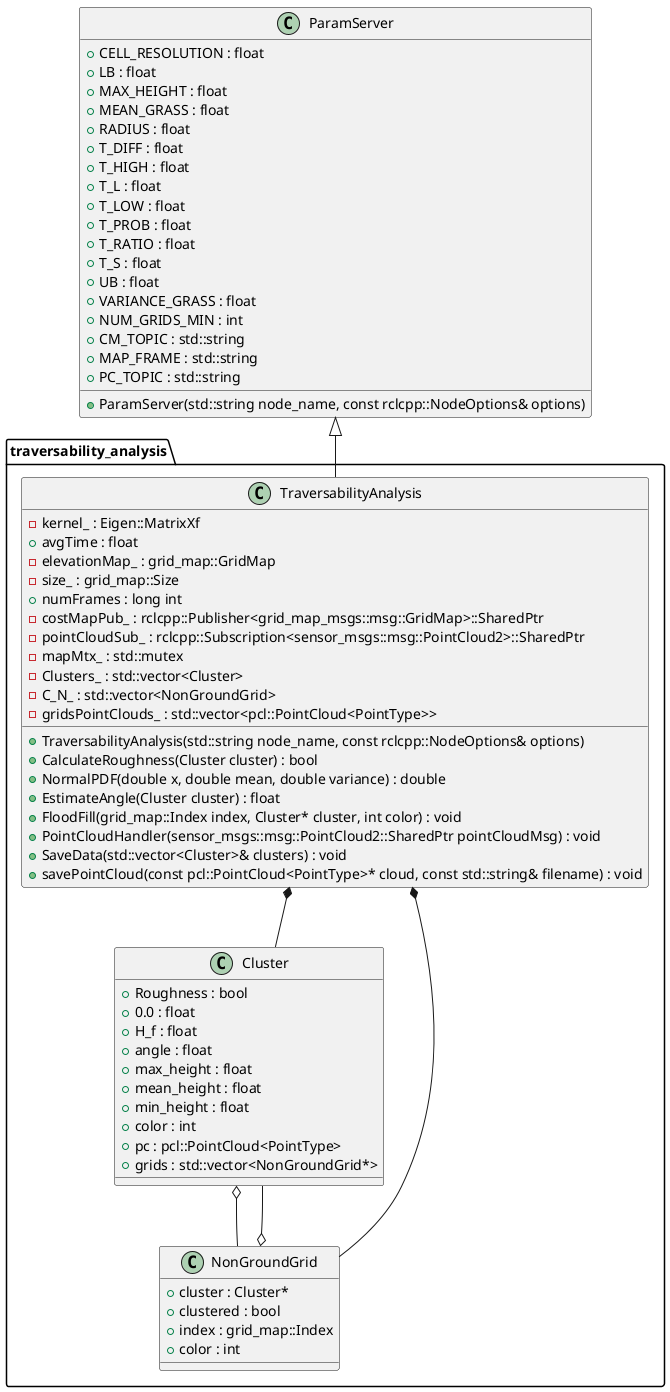 @startuml





/' Objects '/

class ParamServer {
	+ParamServer(std::string node_name, const rclcpp::NodeOptions& options)
	+CELL_RESOLUTION : float
	+LB : float
	+MAX_HEIGHT : float
	+MEAN_GRASS : float
	+RADIUS : float
	+T_DIFF : float
	+T_HIGH : float
	+T_L : float
	+T_LOW : float
	+T_PROB : float
	+T_RATIO : float
	+T_S : float
	+UB : float
	+VARIANCE_GRASS : float
	+NUM_GRIDS_MIN : int
	+CM_TOPIC : std::string
	+MAP_FRAME : std::string
	+PC_TOPIC : std::string
}


namespace traversability_analysis {
	class TraversabilityAnalysis {
		+TraversabilityAnalysis(std::string node_name, const rclcpp::NodeOptions& options)
		-kernel_ : Eigen::MatrixXf
		+CalculateRoughness(Cluster cluster) : bool
		+NormalPDF(double x, double mean, double variance) : double
		+EstimateAngle(Cluster cluster) : float
		+avgTime : float
		-elevationMap_ : grid_map::GridMap
		-size_ : grid_map::Size
		+numFrames : long int
		-costMapPub_ : rclcpp::Publisher<grid_map_msgs::msg::GridMap>::SharedPtr
		-pointCloudSub_ : rclcpp::Subscription<sensor_msgs::msg::PointCloud2>::SharedPtr
		-mapMtx_ : std::mutex
		-Clusters_ : std::vector<Cluster>
		-C_N_ : std::vector<NonGroundGrid>
		-gridsPointClouds_ : std::vector<pcl::PointCloud<PointType>>
		+FloodFill(grid_map::Index index, Cluster* cluster, int color) : void
		+PointCloudHandler(sensor_msgs::msg::PointCloud2::SharedPtr pointCloudMsg) : void
		+SaveData(std::vector<Cluster>& clusters) : void
		+savePointCloud(const pcl::PointCloud<PointType>* cloud, const std::string& filename) : void
	}

	class Cluster {
		+Roughness : bool
		+0.0 : float
		+H_f : float
		+angle : float
		+max_height : float
		+mean_height : float
		+min_height : float
		+color : int
		+pc : pcl::PointCloud<PointType>
		+grids : std::vector<NonGroundGrid*>
	}

	class NonGroundGrid {
		+cluster : Cluster*
		+clustered : bool
		+index : grid_map::Index
		+color : int
	}
}





/' Inheritance relationships '/

.ParamServer <|-- traversability_analysis.TraversabilityAnalysis





/' Aggregation relationships '/

traversability_analysis.Cluster o-- traversability_analysis.NonGroundGrid


traversability_analysis.NonGroundGrid o-- traversability_analysis.Cluster


traversability_analysis.TraversabilityAnalysis *-- traversability_analysis.Cluster


traversability_analysis.TraversabilityAnalysis *-- traversability_analysis.NonGroundGrid






/' Nested objects '/



@enduml
